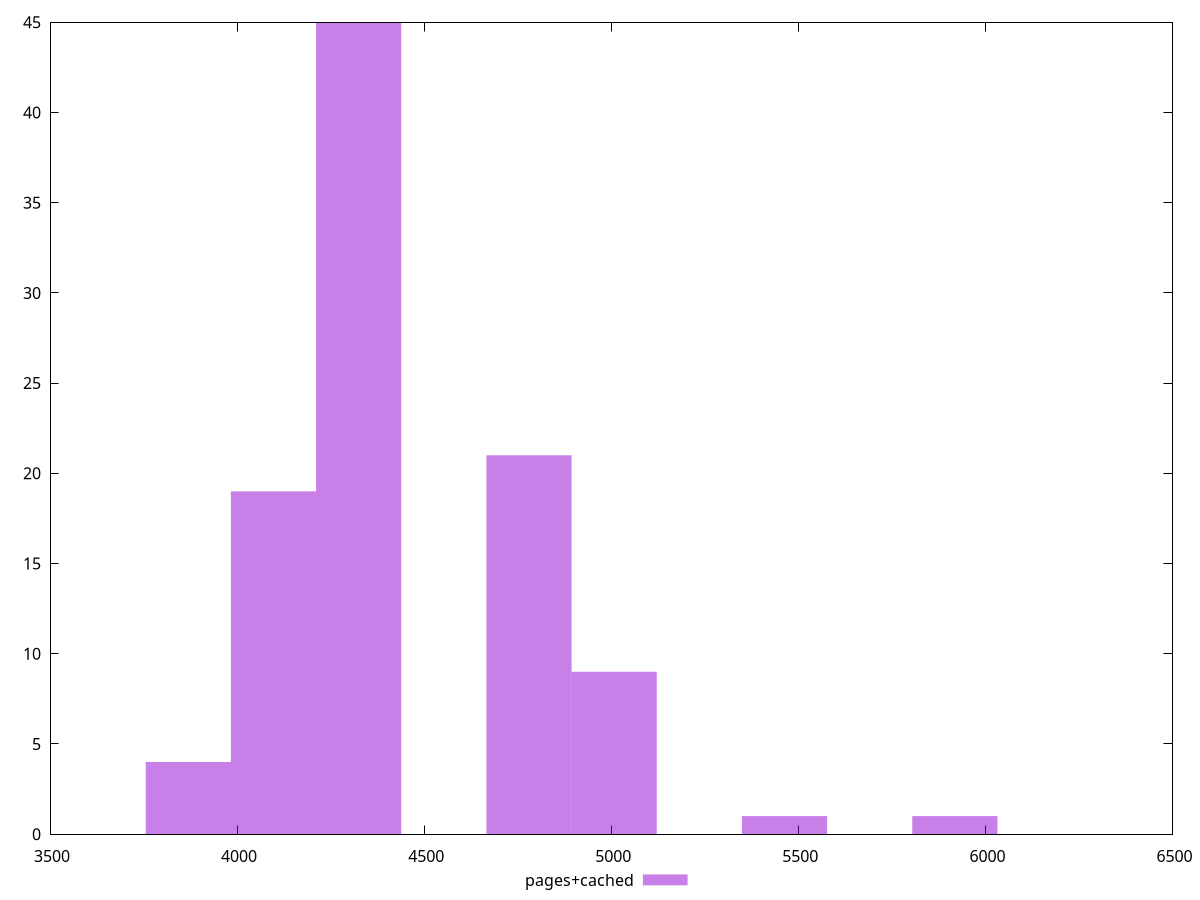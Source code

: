 $_pagesCached <<EOF
5918.313217720951 1
5007.803491917728 9
4324.921197565311 45
4097.293766114504 19
3869.6663346636988 4
4780.176060466922 21
5463.058354819339 1
EOF
set key outside below
set terminal pngcairo
set output "report_00005_2020-11-02T22-26-11.212Z/speed-index/pages+cached//raw_hist.png"
set yrange [0:45]
set boxwidth 227.6274314508058
set style fill transparent solid 0.5 noborder
plot $_pagesCached title "pages+cached" with boxes ,